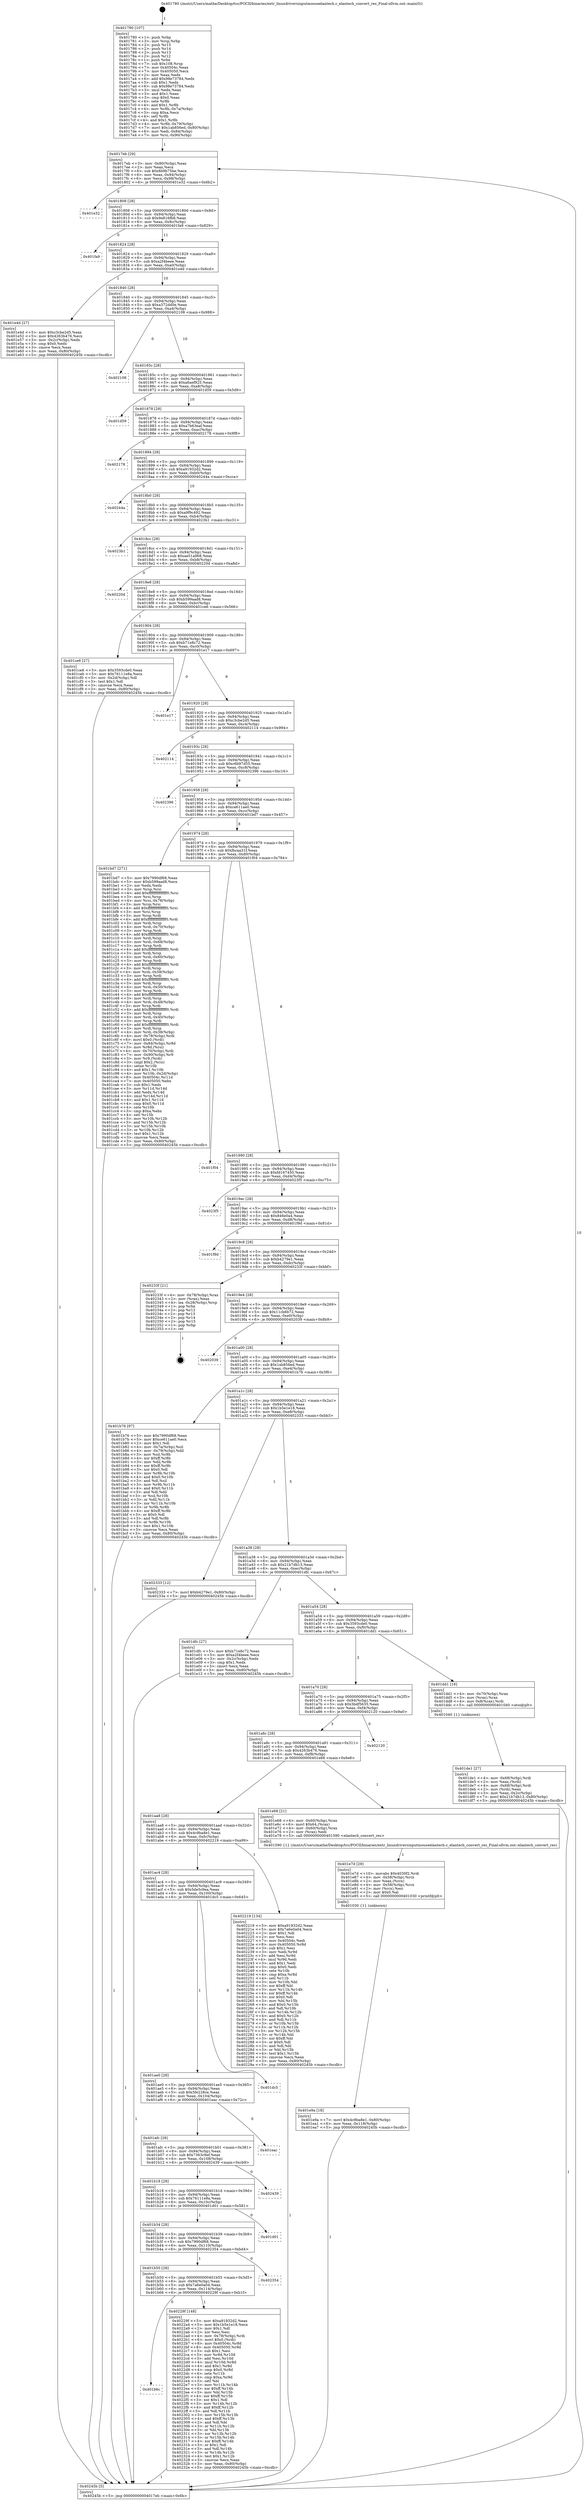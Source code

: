 digraph "0x401780" {
  label = "0x401780 (/mnt/c/Users/mathe/Desktop/tcc/POCII/binaries/extr_linuxdriversinputmouseelantech.c_elantech_convert_res_Final-ollvm.out::main(0))"
  labelloc = "t"
  node[shape=record]

  Entry [label="",width=0.3,height=0.3,shape=circle,fillcolor=black,style=filled]
  "0x4017eb" [label="{
     0x4017eb [29]\l
     | [instrs]\l
     &nbsp;&nbsp;0x4017eb \<+3\>: mov -0x80(%rbp),%eax\l
     &nbsp;&nbsp;0x4017ee \<+2\>: mov %eax,%ecx\l
     &nbsp;&nbsp;0x4017f0 \<+6\>: sub $0x8b9b75be,%ecx\l
     &nbsp;&nbsp;0x4017f6 \<+6\>: mov %eax,-0x94(%rbp)\l
     &nbsp;&nbsp;0x4017fc \<+6\>: mov %ecx,-0x98(%rbp)\l
     &nbsp;&nbsp;0x401802 \<+6\>: je 0000000000401e32 \<main+0x6b2\>\l
  }"]
  "0x401e32" [label="{
     0x401e32\l
  }", style=dashed]
  "0x401808" [label="{
     0x401808 [28]\l
     | [instrs]\l
     &nbsp;&nbsp;0x401808 \<+5\>: jmp 000000000040180d \<main+0x8d\>\l
     &nbsp;&nbsp;0x40180d \<+6\>: mov -0x94(%rbp),%eax\l
     &nbsp;&nbsp;0x401813 \<+5\>: sub $0x9e816fb8,%eax\l
     &nbsp;&nbsp;0x401818 \<+6\>: mov %eax,-0x9c(%rbp)\l
     &nbsp;&nbsp;0x40181e \<+6\>: je 0000000000401fa9 \<main+0x829\>\l
  }"]
  Exit [label="",width=0.3,height=0.3,shape=circle,fillcolor=black,style=filled,peripheries=2]
  "0x401fa9" [label="{
     0x401fa9\l
  }", style=dashed]
  "0x401824" [label="{
     0x401824 [28]\l
     | [instrs]\l
     &nbsp;&nbsp;0x401824 \<+5\>: jmp 0000000000401829 \<main+0xa9\>\l
     &nbsp;&nbsp;0x401829 \<+6\>: mov -0x94(%rbp),%eax\l
     &nbsp;&nbsp;0x40182f \<+5\>: sub $0xa2f4beee,%eax\l
     &nbsp;&nbsp;0x401834 \<+6\>: mov %eax,-0xa0(%rbp)\l
     &nbsp;&nbsp;0x40183a \<+6\>: je 0000000000401e4d \<main+0x6cd\>\l
  }"]
  "0x401b6c" [label="{
     0x401b6c\l
  }", style=dashed]
  "0x401e4d" [label="{
     0x401e4d [27]\l
     | [instrs]\l
     &nbsp;&nbsp;0x401e4d \<+5\>: mov $0xc3cbe2d5,%eax\l
     &nbsp;&nbsp;0x401e52 \<+5\>: mov $0x4263b476,%ecx\l
     &nbsp;&nbsp;0x401e57 \<+3\>: mov -0x2c(%rbp),%edx\l
     &nbsp;&nbsp;0x401e5a \<+3\>: cmp $0x0,%edx\l
     &nbsp;&nbsp;0x401e5d \<+3\>: cmove %ecx,%eax\l
     &nbsp;&nbsp;0x401e60 \<+3\>: mov %eax,-0x80(%rbp)\l
     &nbsp;&nbsp;0x401e63 \<+5\>: jmp 000000000040245b \<main+0xcdb\>\l
  }"]
  "0x401840" [label="{
     0x401840 [28]\l
     | [instrs]\l
     &nbsp;&nbsp;0x401840 \<+5\>: jmp 0000000000401845 \<main+0xc5\>\l
     &nbsp;&nbsp;0x401845 \<+6\>: mov -0x94(%rbp),%eax\l
     &nbsp;&nbsp;0x40184b \<+5\>: sub $0xa372dd0e,%eax\l
     &nbsp;&nbsp;0x401850 \<+6\>: mov %eax,-0xa4(%rbp)\l
     &nbsp;&nbsp;0x401856 \<+6\>: je 0000000000402108 \<main+0x988\>\l
  }"]
  "0x40229f" [label="{
     0x40229f [148]\l
     | [instrs]\l
     &nbsp;&nbsp;0x40229f \<+5\>: mov $0xa91932d2,%eax\l
     &nbsp;&nbsp;0x4022a4 \<+5\>: mov $0x1b5e1e18,%ecx\l
     &nbsp;&nbsp;0x4022a9 \<+2\>: mov $0x1,%dl\l
     &nbsp;&nbsp;0x4022ab \<+2\>: xor %esi,%esi\l
     &nbsp;&nbsp;0x4022ad \<+4\>: mov -0x78(%rbp),%rdi\l
     &nbsp;&nbsp;0x4022b1 \<+6\>: movl $0x0,(%rdi)\l
     &nbsp;&nbsp;0x4022b7 \<+8\>: mov 0x40504c,%r8d\l
     &nbsp;&nbsp;0x4022bf \<+8\>: mov 0x405050,%r9d\l
     &nbsp;&nbsp;0x4022c7 \<+3\>: sub $0x1,%esi\l
     &nbsp;&nbsp;0x4022ca \<+3\>: mov %r8d,%r10d\l
     &nbsp;&nbsp;0x4022cd \<+3\>: add %esi,%r10d\l
     &nbsp;&nbsp;0x4022d0 \<+4\>: imul %r10d,%r8d\l
     &nbsp;&nbsp;0x4022d4 \<+4\>: and $0x1,%r8d\l
     &nbsp;&nbsp;0x4022d8 \<+4\>: cmp $0x0,%r8d\l
     &nbsp;&nbsp;0x4022dc \<+4\>: sete %r11b\l
     &nbsp;&nbsp;0x4022e0 \<+4\>: cmp $0xa,%r9d\l
     &nbsp;&nbsp;0x4022e4 \<+3\>: setl %bl\l
     &nbsp;&nbsp;0x4022e7 \<+3\>: mov %r11b,%r14b\l
     &nbsp;&nbsp;0x4022ea \<+4\>: xor $0xff,%r14b\l
     &nbsp;&nbsp;0x4022ee \<+3\>: mov %bl,%r15b\l
     &nbsp;&nbsp;0x4022f1 \<+4\>: xor $0xff,%r15b\l
     &nbsp;&nbsp;0x4022f5 \<+3\>: xor $0x1,%dl\l
     &nbsp;&nbsp;0x4022f8 \<+3\>: mov %r14b,%r12b\l
     &nbsp;&nbsp;0x4022fb \<+4\>: and $0xff,%r12b\l
     &nbsp;&nbsp;0x4022ff \<+3\>: and %dl,%r11b\l
     &nbsp;&nbsp;0x402302 \<+3\>: mov %r15b,%r13b\l
     &nbsp;&nbsp;0x402305 \<+4\>: and $0xff,%r13b\l
     &nbsp;&nbsp;0x402309 \<+2\>: and %dl,%bl\l
     &nbsp;&nbsp;0x40230b \<+3\>: or %r11b,%r12b\l
     &nbsp;&nbsp;0x40230e \<+3\>: or %bl,%r13b\l
     &nbsp;&nbsp;0x402311 \<+3\>: xor %r13b,%r12b\l
     &nbsp;&nbsp;0x402314 \<+3\>: or %r15b,%r14b\l
     &nbsp;&nbsp;0x402317 \<+4\>: xor $0xff,%r14b\l
     &nbsp;&nbsp;0x40231b \<+3\>: or $0x1,%dl\l
     &nbsp;&nbsp;0x40231e \<+3\>: and %dl,%r14b\l
     &nbsp;&nbsp;0x402321 \<+3\>: or %r14b,%r12b\l
     &nbsp;&nbsp;0x402324 \<+4\>: test $0x1,%r12b\l
     &nbsp;&nbsp;0x402328 \<+3\>: cmovne %ecx,%eax\l
     &nbsp;&nbsp;0x40232b \<+3\>: mov %eax,-0x80(%rbp)\l
     &nbsp;&nbsp;0x40232e \<+5\>: jmp 000000000040245b \<main+0xcdb\>\l
  }"]
  "0x402108" [label="{
     0x402108\l
  }", style=dashed]
  "0x40185c" [label="{
     0x40185c [28]\l
     | [instrs]\l
     &nbsp;&nbsp;0x40185c \<+5\>: jmp 0000000000401861 \<main+0xe1\>\l
     &nbsp;&nbsp;0x401861 \<+6\>: mov -0x94(%rbp),%eax\l
     &nbsp;&nbsp;0x401867 \<+5\>: sub $0xa6aef925,%eax\l
     &nbsp;&nbsp;0x40186c \<+6\>: mov %eax,-0xa8(%rbp)\l
     &nbsp;&nbsp;0x401872 \<+6\>: je 0000000000401d59 \<main+0x5d9\>\l
  }"]
  "0x401b50" [label="{
     0x401b50 [28]\l
     | [instrs]\l
     &nbsp;&nbsp;0x401b50 \<+5\>: jmp 0000000000401b55 \<main+0x3d5\>\l
     &nbsp;&nbsp;0x401b55 \<+6\>: mov -0x94(%rbp),%eax\l
     &nbsp;&nbsp;0x401b5b \<+5\>: sub $0x7a6e0a04,%eax\l
     &nbsp;&nbsp;0x401b60 \<+6\>: mov %eax,-0x114(%rbp)\l
     &nbsp;&nbsp;0x401b66 \<+6\>: je 000000000040229f \<main+0xb1f\>\l
  }"]
  "0x401d59" [label="{
     0x401d59\l
  }", style=dashed]
  "0x401878" [label="{
     0x401878 [28]\l
     | [instrs]\l
     &nbsp;&nbsp;0x401878 \<+5\>: jmp 000000000040187d \<main+0xfd\>\l
     &nbsp;&nbsp;0x40187d \<+6\>: mov -0x94(%rbp),%eax\l
     &nbsp;&nbsp;0x401883 \<+5\>: sub $0xa7b63eaf,%eax\l
     &nbsp;&nbsp;0x401888 \<+6\>: mov %eax,-0xac(%rbp)\l
     &nbsp;&nbsp;0x40188e \<+6\>: je 0000000000402178 \<main+0x9f8\>\l
  }"]
  "0x402354" [label="{
     0x402354\l
  }", style=dashed]
  "0x402178" [label="{
     0x402178\l
  }", style=dashed]
  "0x401894" [label="{
     0x401894 [28]\l
     | [instrs]\l
     &nbsp;&nbsp;0x401894 \<+5\>: jmp 0000000000401899 \<main+0x119\>\l
     &nbsp;&nbsp;0x401899 \<+6\>: mov -0x94(%rbp),%eax\l
     &nbsp;&nbsp;0x40189f \<+5\>: sub $0xa91932d2,%eax\l
     &nbsp;&nbsp;0x4018a4 \<+6\>: mov %eax,-0xb0(%rbp)\l
     &nbsp;&nbsp;0x4018aa \<+6\>: je 000000000040244a \<main+0xcca\>\l
  }"]
  "0x401b34" [label="{
     0x401b34 [28]\l
     | [instrs]\l
     &nbsp;&nbsp;0x401b34 \<+5\>: jmp 0000000000401b39 \<main+0x3b9\>\l
     &nbsp;&nbsp;0x401b39 \<+6\>: mov -0x94(%rbp),%eax\l
     &nbsp;&nbsp;0x401b3f \<+5\>: sub $0x7990df68,%eax\l
     &nbsp;&nbsp;0x401b44 \<+6\>: mov %eax,-0x110(%rbp)\l
     &nbsp;&nbsp;0x401b4a \<+6\>: je 0000000000402354 \<main+0xbd4\>\l
  }"]
  "0x40244a" [label="{
     0x40244a\l
  }", style=dashed]
  "0x4018b0" [label="{
     0x4018b0 [28]\l
     | [instrs]\l
     &nbsp;&nbsp;0x4018b0 \<+5\>: jmp 00000000004018b5 \<main+0x135\>\l
     &nbsp;&nbsp;0x4018b5 \<+6\>: mov -0x94(%rbp),%eax\l
     &nbsp;&nbsp;0x4018bb \<+5\>: sub $0xa9f9c492,%eax\l
     &nbsp;&nbsp;0x4018c0 \<+6\>: mov %eax,-0xb4(%rbp)\l
     &nbsp;&nbsp;0x4018c6 \<+6\>: je 00000000004023b1 \<main+0xc31\>\l
  }"]
  "0x401d01" [label="{
     0x401d01\l
  }", style=dashed]
  "0x4023b1" [label="{
     0x4023b1\l
  }", style=dashed]
  "0x4018cc" [label="{
     0x4018cc [28]\l
     | [instrs]\l
     &nbsp;&nbsp;0x4018cc \<+5\>: jmp 00000000004018d1 \<main+0x151\>\l
     &nbsp;&nbsp;0x4018d1 \<+6\>: mov -0x94(%rbp),%eax\l
     &nbsp;&nbsp;0x4018d7 \<+5\>: sub $0xae51a968,%eax\l
     &nbsp;&nbsp;0x4018dc \<+6\>: mov %eax,-0xb8(%rbp)\l
     &nbsp;&nbsp;0x4018e2 \<+6\>: je 000000000040220d \<main+0xa8d\>\l
  }"]
  "0x401b18" [label="{
     0x401b18 [28]\l
     | [instrs]\l
     &nbsp;&nbsp;0x401b18 \<+5\>: jmp 0000000000401b1d \<main+0x39d\>\l
     &nbsp;&nbsp;0x401b1d \<+6\>: mov -0x94(%rbp),%eax\l
     &nbsp;&nbsp;0x401b23 \<+5\>: sub $0x76111e8a,%eax\l
     &nbsp;&nbsp;0x401b28 \<+6\>: mov %eax,-0x10c(%rbp)\l
     &nbsp;&nbsp;0x401b2e \<+6\>: je 0000000000401d01 \<main+0x581\>\l
  }"]
  "0x40220d" [label="{
     0x40220d\l
  }", style=dashed]
  "0x4018e8" [label="{
     0x4018e8 [28]\l
     | [instrs]\l
     &nbsp;&nbsp;0x4018e8 \<+5\>: jmp 00000000004018ed \<main+0x16d\>\l
     &nbsp;&nbsp;0x4018ed \<+6\>: mov -0x94(%rbp),%eax\l
     &nbsp;&nbsp;0x4018f3 \<+5\>: sub $0xb599aad8,%eax\l
     &nbsp;&nbsp;0x4018f8 \<+6\>: mov %eax,-0xbc(%rbp)\l
     &nbsp;&nbsp;0x4018fe \<+6\>: je 0000000000401ce6 \<main+0x566\>\l
  }"]
  "0x402439" [label="{
     0x402439\l
  }", style=dashed]
  "0x401ce6" [label="{
     0x401ce6 [27]\l
     | [instrs]\l
     &nbsp;&nbsp;0x401ce6 \<+5\>: mov $0x3593cde0,%eax\l
     &nbsp;&nbsp;0x401ceb \<+5\>: mov $0x76111e8a,%ecx\l
     &nbsp;&nbsp;0x401cf0 \<+3\>: mov -0x2d(%rbp),%dl\l
     &nbsp;&nbsp;0x401cf3 \<+3\>: test $0x1,%dl\l
     &nbsp;&nbsp;0x401cf6 \<+3\>: cmovne %ecx,%eax\l
     &nbsp;&nbsp;0x401cf9 \<+3\>: mov %eax,-0x80(%rbp)\l
     &nbsp;&nbsp;0x401cfc \<+5\>: jmp 000000000040245b \<main+0xcdb\>\l
  }"]
  "0x401904" [label="{
     0x401904 [28]\l
     | [instrs]\l
     &nbsp;&nbsp;0x401904 \<+5\>: jmp 0000000000401909 \<main+0x189\>\l
     &nbsp;&nbsp;0x401909 \<+6\>: mov -0x94(%rbp),%eax\l
     &nbsp;&nbsp;0x40190f \<+5\>: sub $0xb71e8c72,%eax\l
     &nbsp;&nbsp;0x401914 \<+6\>: mov %eax,-0xc0(%rbp)\l
     &nbsp;&nbsp;0x40191a \<+6\>: je 0000000000401e17 \<main+0x697\>\l
  }"]
  "0x401afc" [label="{
     0x401afc [28]\l
     | [instrs]\l
     &nbsp;&nbsp;0x401afc \<+5\>: jmp 0000000000401b01 \<main+0x381\>\l
     &nbsp;&nbsp;0x401b01 \<+6\>: mov -0x94(%rbp),%eax\l
     &nbsp;&nbsp;0x401b07 \<+5\>: sub $0x7363c9ef,%eax\l
     &nbsp;&nbsp;0x401b0c \<+6\>: mov %eax,-0x108(%rbp)\l
     &nbsp;&nbsp;0x401b12 \<+6\>: je 0000000000402439 \<main+0xcb9\>\l
  }"]
  "0x401e17" [label="{
     0x401e17\l
  }", style=dashed]
  "0x401920" [label="{
     0x401920 [28]\l
     | [instrs]\l
     &nbsp;&nbsp;0x401920 \<+5\>: jmp 0000000000401925 \<main+0x1a5\>\l
     &nbsp;&nbsp;0x401925 \<+6\>: mov -0x94(%rbp),%eax\l
     &nbsp;&nbsp;0x40192b \<+5\>: sub $0xc3cbe2d5,%eax\l
     &nbsp;&nbsp;0x401930 \<+6\>: mov %eax,-0xc4(%rbp)\l
     &nbsp;&nbsp;0x401936 \<+6\>: je 0000000000402114 \<main+0x994\>\l
  }"]
  "0x401eac" [label="{
     0x401eac\l
  }", style=dashed]
  "0x402114" [label="{
     0x402114\l
  }", style=dashed]
  "0x40193c" [label="{
     0x40193c [28]\l
     | [instrs]\l
     &nbsp;&nbsp;0x40193c \<+5\>: jmp 0000000000401941 \<main+0x1c1\>\l
     &nbsp;&nbsp;0x401941 \<+6\>: mov -0x94(%rbp),%eax\l
     &nbsp;&nbsp;0x401947 \<+5\>: sub $0xc6b97d55,%eax\l
     &nbsp;&nbsp;0x40194c \<+6\>: mov %eax,-0xc8(%rbp)\l
     &nbsp;&nbsp;0x401952 \<+6\>: je 0000000000402396 \<main+0xc16\>\l
  }"]
  "0x401ae0" [label="{
     0x401ae0 [28]\l
     | [instrs]\l
     &nbsp;&nbsp;0x401ae0 \<+5\>: jmp 0000000000401ae5 \<main+0x365\>\l
     &nbsp;&nbsp;0x401ae5 \<+6\>: mov -0x94(%rbp),%eax\l
     &nbsp;&nbsp;0x401aeb \<+5\>: sub $0x5fe228ce,%eax\l
     &nbsp;&nbsp;0x401af0 \<+6\>: mov %eax,-0x104(%rbp)\l
     &nbsp;&nbsp;0x401af6 \<+6\>: je 0000000000401eac \<main+0x72c\>\l
  }"]
  "0x402396" [label="{
     0x402396\l
  }", style=dashed]
  "0x401958" [label="{
     0x401958 [28]\l
     | [instrs]\l
     &nbsp;&nbsp;0x401958 \<+5\>: jmp 000000000040195d \<main+0x1dd\>\l
     &nbsp;&nbsp;0x40195d \<+6\>: mov -0x94(%rbp),%eax\l
     &nbsp;&nbsp;0x401963 \<+5\>: sub $0xce611ae0,%eax\l
     &nbsp;&nbsp;0x401968 \<+6\>: mov %eax,-0xcc(%rbp)\l
     &nbsp;&nbsp;0x40196e \<+6\>: je 0000000000401bd7 \<main+0x457\>\l
  }"]
  "0x401dc5" [label="{
     0x401dc5\l
  }", style=dashed]
  "0x401bd7" [label="{
     0x401bd7 [271]\l
     | [instrs]\l
     &nbsp;&nbsp;0x401bd7 \<+5\>: mov $0x7990df68,%eax\l
     &nbsp;&nbsp;0x401bdc \<+5\>: mov $0xb599aad8,%ecx\l
     &nbsp;&nbsp;0x401be1 \<+2\>: xor %edx,%edx\l
     &nbsp;&nbsp;0x401be3 \<+3\>: mov %rsp,%rsi\l
     &nbsp;&nbsp;0x401be6 \<+4\>: add $0xfffffffffffffff0,%rsi\l
     &nbsp;&nbsp;0x401bea \<+3\>: mov %rsi,%rsp\l
     &nbsp;&nbsp;0x401bed \<+4\>: mov %rsi,-0x78(%rbp)\l
     &nbsp;&nbsp;0x401bf1 \<+3\>: mov %rsp,%rsi\l
     &nbsp;&nbsp;0x401bf4 \<+4\>: add $0xfffffffffffffff0,%rsi\l
     &nbsp;&nbsp;0x401bf8 \<+3\>: mov %rsi,%rsp\l
     &nbsp;&nbsp;0x401bfb \<+3\>: mov %rsp,%rdi\l
     &nbsp;&nbsp;0x401bfe \<+4\>: add $0xfffffffffffffff0,%rdi\l
     &nbsp;&nbsp;0x401c02 \<+3\>: mov %rdi,%rsp\l
     &nbsp;&nbsp;0x401c05 \<+4\>: mov %rdi,-0x70(%rbp)\l
     &nbsp;&nbsp;0x401c09 \<+3\>: mov %rsp,%rdi\l
     &nbsp;&nbsp;0x401c0c \<+4\>: add $0xfffffffffffffff0,%rdi\l
     &nbsp;&nbsp;0x401c10 \<+3\>: mov %rdi,%rsp\l
     &nbsp;&nbsp;0x401c13 \<+4\>: mov %rdi,-0x68(%rbp)\l
     &nbsp;&nbsp;0x401c17 \<+3\>: mov %rsp,%rdi\l
     &nbsp;&nbsp;0x401c1a \<+4\>: add $0xfffffffffffffff0,%rdi\l
     &nbsp;&nbsp;0x401c1e \<+3\>: mov %rdi,%rsp\l
     &nbsp;&nbsp;0x401c21 \<+4\>: mov %rdi,-0x60(%rbp)\l
     &nbsp;&nbsp;0x401c25 \<+3\>: mov %rsp,%rdi\l
     &nbsp;&nbsp;0x401c28 \<+4\>: add $0xfffffffffffffff0,%rdi\l
     &nbsp;&nbsp;0x401c2c \<+3\>: mov %rdi,%rsp\l
     &nbsp;&nbsp;0x401c2f \<+4\>: mov %rdi,-0x58(%rbp)\l
     &nbsp;&nbsp;0x401c33 \<+3\>: mov %rsp,%rdi\l
     &nbsp;&nbsp;0x401c36 \<+4\>: add $0xfffffffffffffff0,%rdi\l
     &nbsp;&nbsp;0x401c3a \<+3\>: mov %rdi,%rsp\l
     &nbsp;&nbsp;0x401c3d \<+4\>: mov %rdi,-0x50(%rbp)\l
     &nbsp;&nbsp;0x401c41 \<+3\>: mov %rsp,%rdi\l
     &nbsp;&nbsp;0x401c44 \<+4\>: add $0xfffffffffffffff0,%rdi\l
     &nbsp;&nbsp;0x401c48 \<+3\>: mov %rdi,%rsp\l
     &nbsp;&nbsp;0x401c4b \<+4\>: mov %rdi,-0x48(%rbp)\l
     &nbsp;&nbsp;0x401c4f \<+3\>: mov %rsp,%rdi\l
     &nbsp;&nbsp;0x401c52 \<+4\>: add $0xfffffffffffffff0,%rdi\l
     &nbsp;&nbsp;0x401c56 \<+3\>: mov %rdi,%rsp\l
     &nbsp;&nbsp;0x401c59 \<+4\>: mov %rdi,-0x40(%rbp)\l
     &nbsp;&nbsp;0x401c5d \<+3\>: mov %rsp,%rdi\l
     &nbsp;&nbsp;0x401c60 \<+4\>: add $0xfffffffffffffff0,%rdi\l
     &nbsp;&nbsp;0x401c64 \<+3\>: mov %rdi,%rsp\l
     &nbsp;&nbsp;0x401c67 \<+4\>: mov %rdi,-0x38(%rbp)\l
     &nbsp;&nbsp;0x401c6b \<+4\>: mov -0x78(%rbp),%rdi\l
     &nbsp;&nbsp;0x401c6f \<+6\>: movl $0x0,(%rdi)\l
     &nbsp;&nbsp;0x401c75 \<+7\>: mov -0x84(%rbp),%r8d\l
     &nbsp;&nbsp;0x401c7c \<+3\>: mov %r8d,(%rsi)\l
     &nbsp;&nbsp;0x401c7f \<+4\>: mov -0x70(%rbp),%rdi\l
     &nbsp;&nbsp;0x401c83 \<+7\>: mov -0x90(%rbp),%r9\l
     &nbsp;&nbsp;0x401c8a \<+3\>: mov %r9,(%rdi)\l
     &nbsp;&nbsp;0x401c8d \<+3\>: cmpl $0x2,(%rsi)\l
     &nbsp;&nbsp;0x401c90 \<+4\>: setne %r10b\l
     &nbsp;&nbsp;0x401c94 \<+4\>: and $0x1,%r10b\l
     &nbsp;&nbsp;0x401c98 \<+4\>: mov %r10b,-0x2d(%rbp)\l
     &nbsp;&nbsp;0x401c9c \<+8\>: mov 0x40504c,%r11d\l
     &nbsp;&nbsp;0x401ca4 \<+7\>: mov 0x405050,%ebx\l
     &nbsp;&nbsp;0x401cab \<+3\>: sub $0x1,%edx\l
     &nbsp;&nbsp;0x401cae \<+3\>: mov %r11d,%r14d\l
     &nbsp;&nbsp;0x401cb1 \<+3\>: add %edx,%r14d\l
     &nbsp;&nbsp;0x401cb4 \<+4\>: imul %r14d,%r11d\l
     &nbsp;&nbsp;0x401cb8 \<+4\>: and $0x1,%r11d\l
     &nbsp;&nbsp;0x401cbc \<+4\>: cmp $0x0,%r11d\l
     &nbsp;&nbsp;0x401cc0 \<+4\>: sete %r10b\l
     &nbsp;&nbsp;0x401cc4 \<+3\>: cmp $0xa,%ebx\l
     &nbsp;&nbsp;0x401cc7 \<+4\>: setl %r15b\l
     &nbsp;&nbsp;0x401ccb \<+3\>: mov %r10b,%r12b\l
     &nbsp;&nbsp;0x401cce \<+3\>: and %r15b,%r12b\l
     &nbsp;&nbsp;0x401cd1 \<+3\>: xor %r15b,%r10b\l
     &nbsp;&nbsp;0x401cd4 \<+3\>: or %r10b,%r12b\l
     &nbsp;&nbsp;0x401cd7 \<+4\>: test $0x1,%r12b\l
     &nbsp;&nbsp;0x401cdb \<+3\>: cmovne %ecx,%eax\l
     &nbsp;&nbsp;0x401cde \<+3\>: mov %eax,-0x80(%rbp)\l
     &nbsp;&nbsp;0x401ce1 \<+5\>: jmp 000000000040245b \<main+0xcdb\>\l
  }"]
  "0x401974" [label="{
     0x401974 [28]\l
     | [instrs]\l
     &nbsp;&nbsp;0x401974 \<+5\>: jmp 0000000000401979 \<main+0x1f9\>\l
     &nbsp;&nbsp;0x401979 \<+6\>: mov -0x94(%rbp),%eax\l
     &nbsp;&nbsp;0x40197f \<+5\>: sub $0xfbcaa31f,%eax\l
     &nbsp;&nbsp;0x401984 \<+6\>: mov %eax,-0xd0(%rbp)\l
     &nbsp;&nbsp;0x40198a \<+6\>: je 0000000000401f04 \<main+0x784\>\l
  }"]
  "0x401ac4" [label="{
     0x401ac4 [28]\l
     | [instrs]\l
     &nbsp;&nbsp;0x401ac4 \<+5\>: jmp 0000000000401ac9 \<main+0x349\>\l
     &nbsp;&nbsp;0x401ac9 \<+6\>: mov -0x94(%rbp),%eax\l
     &nbsp;&nbsp;0x401acf \<+5\>: sub $0x5de5c9ea,%eax\l
     &nbsp;&nbsp;0x401ad4 \<+6\>: mov %eax,-0x100(%rbp)\l
     &nbsp;&nbsp;0x401ada \<+6\>: je 0000000000401dc5 \<main+0x645\>\l
  }"]
  "0x401f04" [label="{
     0x401f04\l
  }", style=dashed]
  "0x401990" [label="{
     0x401990 [28]\l
     | [instrs]\l
     &nbsp;&nbsp;0x401990 \<+5\>: jmp 0000000000401995 \<main+0x215\>\l
     &nbsp;&nbsp;0x401995 \<+6\>: mov -0x94(%rbp),%eax\l
     &nbsp;&nbsp;0x40199b \<+5\>: sub $0xfd167450,%eax\l
     &nbsp;&nbsp;0x4019a0 \<+6\>: mov %eax,-0xd4(%rbp)\l
     &nbsp;&nbsp;0x4019a6 \<+6\>: je 00000000004023f5 \<main+0xc75\>\l
  }"]
  "0x402219" [label="{
     0x402219 [134]\l
     | [instrs]\l
     &nbsp;&nbsp;0x402219 \<+5\>: mov $0xa91932d2,%eax\l
     &nbsp;&nbsp;0x40221e \<+5\>: mov $0x7a6e0a04,%ecx\l
     &nbsp;&nbsp;0x402223 \<+2\>: mov $0x1,%dl\l
     &nbsp;&nbsp;0x402225 \<+2\>: xor %esi,%esi\l
     &nbsp;&nbsp;0x402227 \<+7\>: mov 0x40504c,%edi\l
     &nbsp;&nbsp;0x40222e \<+8\>: mov 0x405050,%r8d\l
     &nbsp;&nbsp;0x402236 \<+3\>: sub $0x1,%esi\l
     &nbsp;&nbsp;0x402239 \<+3\>: mov %edi,%r9d\l
     &nbsp;&nbsp;0x40223c \<+3\>: add %esi,%r9d\l
     &nbsp;&nbsp;0x40223f \<+4\>: imul %r9d,%edi\l
     &nbsp;&nbsp;0x402243 \<+3\>: and $0x1,%edi\l
     &nbsp;&nbsp;0x402246 \<+3\>: cmp $0x0,%edi\l
     &nbsp;&nbsp;0x402249 \<+4\>: sete %r10b\l
     &nbsp;&nbsp;0x40224d \<+4\>: cmp $0xa,%r8d\l
     &nbsp;&nbsp;0x402251 \<+4\>: setl %r11b\l
     &nbsp;&nbsp;0x402255 \<+3\>: mov %r10b,%bl\l
     &nbsp;&nbsp;0x402258 \<+3\>: xor $0xff,%bl\l
     &nbsp;&nbsp;0x40225b \<+3\>: mov %r11b,%r14b\l
     &nbsp;&nbsp;0x40225e \<+4\>: xor $0xff,%r14b\l
     &nbsp;&nbsp;0x402262 \<+3\>: xor $0x0,%dl\l
     &nbsp;&nbsp;0x402265 \<+3\>: mov %bl,%r15b\l
     &nbsp;&nbsp;0x402268 \<+4\>: and $0x0,%r15b\l
     &nbsp;&nbsp;0x40226c \<+3\>: and %dl,%r10b\l
     &nbsp;&nbsp;0x40226f \<+3\>: mov %r14b,%r12b\l
     &nbsp;&nbsp;0x402272 \<+4\>: and $0x0,%r12b\l
     &nbsp;&nbsp;0x402276 \<+3\>: and %dl,%r11b\l
     &nbsp;&nbsp;0x402279 \<+3\>: or %r10b,%r15b\l
     &nbsp;&nbsp;0x40227c \<+3\>: or %r11b,%r12b\l
     &nbsp;&nbsp;0x40227f \<+3\>: xor %r12b,%r15b\l
     &nbsp;&nbsp;0x402282 \<+3\>: or %r14b,%bl\l
     &nbsp;&nbsp;0x402285 \<+3\>: xor $0xff,%bl\l
     &nbsp;&nbsp;0x402288 \<+3\>: or $0x0,%dl\l
     &nbsp;&nbsp;0x40228b \<+2\>: and %dl,%bl\l
     &nbsp;&nbsp;0x40228d \<+3\>: or %bl,%r15b\l
     &nbsp;&nbsp;0x402290 \<+4\>: test $0x1,%r15b\l
     &nbsp;&nbsp;0x402294 \<+3\>: cmovne %ecx,%eax\l
     &nbsp;&nbsp;0x402297 \<+3\>: mov %eax,-0x80(%rbp)\l
     &nbsp;&nbsp;0x40229a \<+5\>: jmp 000000000040245b \<main+0xcdb\>\l
  }"]
  "0x4023f5" [label="{
     0x4023f5\l
  }", style=dashed]
  "0x4019ac" [label="{
     0x4019ac [28]\l
     | [instrs]\l
     &nbsp;&nbsp;0x4019ac \<+5\>: jmp 00000000004019b1 \<main+0x231\>\l
     &nbsp;&nbsp;0x4019b1 \<+6\>: mov -0x94(%rbp),%eax\l
     &nbsp;&nbsp;0x4019b7 \<+5\>: sub $0x846e0a4,%eax\l
     &nbsp;&nbsp;0x4019bc \<+6\>: mov %eax,-0xd8(%rbp)\l
     &nbsp;&nbsp;0x4019c2 \<+6\>: je 0000000000401f9d \<main+0x81d\>\l
  }"]
  "0x401e9a" [label="{
     0x401e9a [18]\l
     | [instrs]\l
     &nbsp;&nbsp;0x401e9a \<+7\>: movl $0x4c9ba8e1,-0x80(%rbp)\l
     &nbsp;&nbsp;0x401ea1 \<+6\>: mov %eax,-0x118(%rbp)\l
     &nbsp;&nbsp;0x401ea7 \<+5\>: jmp 000000000040245b \<main+0xcdb\>\l
  }"]
  "0x401f9d" [label="{
     0x401f9d\l
  }", style=dashed]
  "0x4019c8" [label="{
     0x4019c8 [28]\l
     | [instrs]\l
     &nbsp;&nbsp;0x4019c8 \<+5\>: jmp 00000000004019cd \<main+0x24d\>\l
     &nbsp;&nbsp;0x4019cd \<+6\>: mov -0x94(%rbp),%eax\l
     &nbsp;&nbsp;0x4019d3 \<+5\>: sub $0xb4279e1,%eax\l
     &nbsp;&nbsp;0x4019d8 \<+6\>: mov %eax,-0xdc(%rbp)\l
     &nbsp;&nbsp;0x4019de \<+6\>: je 000000000040233f \<main+0xbbf\>\l
  }"]
  "0x401e7d" [label="{
     0x401e7d [29]\l
     | [instrs]\l
     &nbsp;&nbsp;0x401e7d \<+10\>: movabs $0x4030f2,%rdi\l
     &nbsp;&nbsp;0x401e87 \<+4\>: mov -0x58(%rbp),%rcx\l
     &nbsp;&nbsp;0x401e8b \<+2\>: mov %eax,(%rcx)\l
     &nbsp;&nbsp;0x401e8d \<+4\>: mov -0x58(%rbp),%rcx\l
     &nbsp;&nbsp;0x401e91 \<+2\>: mov (%rcx),%esi\l
     &nbsp;&nbsp;0x401e93 \<+2\>: mov $0x0,%al\l
     &nbsp;&nbsp;0x401e95 \<+5\>: call 0000000000401030 \<printf@plt\>\l
     | [calls]\l
     &nbsp;&nbsp;0x401030 \{1\} (unknown)\l
  }"]
  "0x40233f" [label="{
     0x40233f [21]\l
     | [instrs]\l
     &nbsp;&nbsp;0x40233f \<+4\>: mov -0x78(%rbp),%rax\l
     &nbsp;&nbsp;0x402343 \<+2\>: mov (%rax),%eax\l
     &nbsp;&nbsp;0x402345 \<+4\>: lea -0x28(%rbp),%rsp\l
     &nbsp;&nbsp;0x402349 \<+1\>: pop %rbx\l
     &nbsp;&nbsp;0x40234a \<+2\>: pop %r12\l
     &nbsp;&nbsp;0x40234c \<+2\>: pop %r13\l
     &nbsp;&nbsp;0x40234e \<+2\>: pop %r14\l
     &nbsp;&nbsp;0x402350 \<+2\>: pop %r15\l
     &nbsp;&nbsp;0x402352 \<+1\>: pop %rbp\l
     &nbsp;&nbsp;0x402353 \<+1\>: ret\l
  }"]
  "0x4019e4" [label="{
     0x4019e4 [28]\l
     | [instrs]\l
     &nbsp;&nbsp;0x4019e4 \<+5\>: jmp 00000000004019e9 \<main+0x269\>\l
     &nbsp;&nbsp;0x4019e9 \<+6\>: mov -0x94(%rbp),%eax\l
     &nbsp;&nbsp;0x4019ef \<+5\>: sub $0x11cb6b72,%eax\l
     &nbsp;&nbsp;0x4019f4 \<+6\>: mov %eax,-0xe0(%rbp)\l
     &nbsp;&nbsp;0x4019fa \<+6\>: je 0000000000402039 \<main+0x8b9\>\l
  }"]
  "0x401aa8" [label="{
     0x401aa8 [28]\l
     | [instrs]\l
     &nbsp;&nbsp;0x401aa8 \<+5\>: jmp 0000000000401aad \<main+0x32d\>\l
     &nbsp;&nbsp;0x401aad \<+6\>: mov -0x94(%rbp),%eax\l
     &nbsp;&nbsp;0x401ab3 \<+5\>: sub $0x4c9ba8e1,%eax\l
     &nbsp;&nbsp;0x401ab8 \<+6\>: mov %eax,-0xfc(%rbp)\l
     &nbsp;&nbsp;0x401abe \<+6\>: je 0000000000402219 \<main+0xa99\>\l
  }"]
  "0x402039" [label="{
     0x402039\l
  }", style=dashed]
  "0x401a00" [label="{
     0x401a00 [28]\l
     | [instrs]\l
     &nbsp;&nbsp;0x401a00 \<+5\>: jmp 0000000000401a05 \<main+0x285\>\l
     &nbsp;&nbsp;0x401a05 \<+6\>: mov -0x94(%rbp),%eax\l
     &nbsp;&nbsp;0x401a0b \<+5\>: sub $0x1ab856ed,%eax\l
     &nbsp;&nbsp;0x401a10 \<+6\>: mov %eax,-0xe4(%rbp)\l
     &nbsp;&nbsp;0x401a16 \<+6\>: je 0000000000401b76 \<main+0x3f6\>\l
  }"]
  "0x401e68" [label="{
     0x401e68 [21]\l
     | [instrs]\l
     &nbsp;&nbsp;0x401e68 \<+4\>: mov -0x60(%rbp),%rax\l
     &nbsp;&nbsp;0x401e6c \<+6\>: movl $0x64,(%rax)\l
     &nbsp;&nbsp;0x401e72 \<+4\>: mov -0x60(%rbp),%rax\l
     &nbsp;&nbsp;0x401e76 \<+2\>: mov (%rax),%edi\l
     &nbsp;&nbsp;0x401e78 \<+5\>: call 0000000000401590 \<elantech_convert_res\>\l
     | [calls]\l
     &nbsp;&nbsp;0x401590 \{1\} (/mnt/c/Users/mathe/Desktop/tcc/POCII/binaries/extr_linuxdriversinputmouseelantech.c_elantech_convert_res_Final-ollvm.out::elantech_convert_res)\l
  }"]
  "0x401b76" [label="{
     0x401b76 [97]\l
     | [instrs]\l
     &nbsp;&nbsp;0x401b76 \<+5\>: mov $0x7990df68,%eax\l
     &nbsp;&nbsp;0x401b7b \<+5\>: mov $0xce611ae0,%ecx\l
     &nbsp;&nbsp;0x401b80 \<+2\>: mov $0x1,%dl\l
     &nbsp;&nbsp;0x401b82 \<+4\>: mov -0x7a(%rbp),%sil\l
     &nbsp;&nbsp;0x401b86 \<+4\>: mov -0x79(%rbp),%dil\l
     &nbsp;&nbsp;0x401b8a \<+3\>: mov %sil,%r8b\l
     &nbsp;&nbsp;0x401b8d \<+4\>: xor $0xff,%r8b\l
     &nbsp;&nbsp;0x401b91 \<+3\>: mov %dil,%r9b\l
     &nbsp;&nbsp;0x401b94 \<+4\>: xor $0xff,%r9b\l
     &nbsp;&nbsp;0x401b98 \<+3\>: xor $0x0,%dl\l
     &nbsp;&nbsp;0x401b9b \<+3\>: mov %r8b,%r10b\l
     &nbsp;&nbsp;0x401b9e \<+4\>: and $0x0,%r10b\l
     &nbsp;&nbsp;0x401ba2 \<+3\>: and %dl,%sil\l
     &nbsp;&nbsp;0x401ba5 \<+3\>: mov %r9b,%r11b\l
     &nbsp;&nbsp;0x401ba8 \<+4\>: and $0x0,%r11b\l
     &nbsp;&nbsp;0x401bac \<+3\>: and %dl,%dil\l
     &nbsp;&nbsp;0x401baf \<+3\>: or %sil,%r10b\l
     &nbsp;&nbsp;0x401bb2 \<+3\>: or %dil,%r11b\l
     &nbsp;&nbsp;0x401bb5 \<+3\>: xor %r11b,%r10b\l
     &nbsp;&nbsp;0x401bb8 \<+3\>: or %r9b,%r8b\l
     &nbsp;&nbsp;0x401bbb \<+4\>: xor $0xff,%r8b\l
     &nbsp;&nbsp;0x401bbf \<+3\>: or $0x0,%dl\l
     &nbsp;&nbsp;0x401bc2 \<+3\>: and %dl,%r8b\l
     &nbsp;&nbsp;0x401bc5 \<+3\>: or %r8b,%r10b\l
     &nbsp;&nbsp;0x401bc8 \<+4\>: test $0x1,%r10b\l
     &nbsp;&nbsp;0x401bcc \<+3\>: cmovne %ecx,%eax\l
     &nbsp;&nbsp;0x401bcf \<+3\>: mov %eax,-0x80(%rbp)\l
     &nbsp;&nbsp;0x401bd2 \<+5\>: jmp 000000000040245b \<main+0xcdb\>\l
  }"]
  "0x401a1c" [label="{
     0x401a1c [28]\l
     | [instrs]\l
     &nbsp;&nbsp;0x401a1c \<+5\>: jmp 0000000000401a21 \<main+0x2a1\>\l
     &nbsp;&nbsp;0x401a21 \<+6\>: mov -0x94(%rbp),%eax\l
     &nbsp;&nbsp;0x401a27 \<+5\>: sub $0x1b5e1e18,%eax\l
     &nbsp;&nbsp;0x401a2c \<+6\>: mov %eax,-0xe8(%rbp)\l
     &nbsp;&nbsp;0x401a32 \<+6\>: je 0000000000402333 \<main+0xbb3\>\l
  }"]
  "0x40245b" [label="{
     0x40245b [5]\l
     | [instrs]\l
     &nbsp;&nbsp;0x40245b \<+5\>: jmp 00000000004017eb \<main+0x6b\>\l
  }"]
  "0x401780" [label="{
     0x401780 [107]\l
     | [instrs]\l
     &nbsp;&nbsp;0x401780 \<+1\>: push %rbp\l
     &nbsp;&nbsp;0x401781 \<+3\>: mov %rsp,%rbp\l
     &nbsp;&nbsp;0x401784 \<+2\>: push %r15\l
     &nbsp;&nbsp;0x401786 \<+2\>: push %r14\l
     &nbsp;&nbsp;0x401788 \<+2\>: push %r13\l
     &nbsp;&nbsp;0x40178a \<+2\>: push %r12\l
     &nbsp;&nbsp;0x40178c \<+1\>: push %rbx\l
     &nbsp;&nbsp;0x40178d \<+7\>: sub $0x108,%rsp\l
     &nbsp;&nbsp;0x401794 \<+7\>: mov 0x40504c,%eax\l
     &nbsp;&nbsp;0x40179b \<+7\>: mov 0x405050,%ecx\l
     &nbsp;&nbsp;0x4017a2 \<+2\>: mov %eax,%edx\l
     &nbsp;&nbsp;0x4017a4 \<+6\>: add $0x98e73784,%edx\l
     &nbsp;&nbsp;0x4017aa \<+3\>: sub $0x1,%edx\l
     &nbsp;&nbsp;0x4017ad \<+6\>: sub $0x98e73784,%edx\l
     &nbsp;&nbsp;0x4017b3 \<+3\>: imul %edx,%eax\l
     &nbsp;&nbsp;0x4017b6 \<+3\>: and $0x1,%eax\l
     &nbsp;&nbsp;0x4017b9 \<+3\>: cmp $0x0,%eax\l
     &nbsp;&nbsp;0x4017bc \<+4\>: sete %r8b\l
     &nbsp;&nbsp;0x4017c0 \<+4\>: and $0x1,%r8b\l
     &nbsp;&nbsp;0x4017c4 \<+4\>: mov %r8b,-0x7a(%rbp)\l
     &nbsp;&nbsp;0x4017c8 \<+3\>: cmp $0xa,%ecx\l
     &nbsp;&nbsp;0x4017cb \<+4\>: setl %r8b\l
     &nbsp;&nbsp;0x4017cf \<+4\>: and $0x1,%r8b\l
     &nbsp;&nbsp;0x4017d3 \<+4\>: mov %r8b,-0x79(%rbp)\l
     &nbsp;&nbsp;0x4017d7 \<+7\>: movl $0x1ab856ed,-0x80(%rbp)\l
     &nbsp;&nbsp;0x4017de \<+6\>: mov %edi,-0x84(%rbp)\l
     &nbsp;&nbsp;0x4017e4 \<+7\>: mov %rsi,-0x90(%rbp)\l
  }"]
  "0x401a8c" [label="{
     0x401a8c [28]\l
     | [instrs]\l
     &nbsp;&nbsp;0x401a8c \<+5\>: jmp 0000000000401a91 \<main+0x311\>\l
     &nbsp;&nbsp;0x401a91 \<+6\>: mov -0x94(%rbp),%eax\l
     &nbsp;&nbsp;0x401a97 \<+5\>: sub $0x4263b476,%eax\l
     &nbsp;&nbsp;0x401a9c \<+6\>: mov %eax,-0xf8(%rbp)\l
     &nbsp;&nbsp;0x401aa2 \<+6\>: je 0000000000401e68 \<main+0x6e8\>\l
  }"]
  "0x402120" [label="{
     0x402120\l
  }", style=dashed]
  "0x402333" [label="{
     0x402333 [12]\l
     | [instrs]\l
     &nbsp;&nbsp;0x402333 \<+7\>: movl $0xb4279e1,-0x80(%rbp)\l
     &nbsp;&nbsp;0x40233a \<+5\>: jmp 000000000040245b \<main+0xcdb\>\l
  }"]
  "0x401a38" [label="{
     0x401a38 [28]\l
     | [instrs]\l
     &nbsp;&nbsp;0x401a38 \<+5\>: jmp 0000000000401a3d \<main+0x2bd\>\l
     &nbsp;&nbsp;0x401a3d \<+6\>: mov -0x94(%rbp),%eax\l
     &nbsp;&nbsp;0x401a43 \<+5\>: sub $0x21b7db13,%eax\l
     &nbsp;&nbsp;0x401a48 \<+6\>: mov %eax,-0xec(%rbp)\l
     &nbsp;&nbsp;0x401a4e \<+6\>: je 0000000000401dfc \<main+0x67c\>\l
  }"]
  "0x401de1" [label="{
     0x401de1 [27]\l
     | [instrs]\l
     &nbsp;&nbsp;0x401de1 \<+4\>: mov -0x68(%rbp),%rdi\l
     &nbsp;&nbsp;0x401de5 \<+2\>: mov %eax,(%rdi)\l
     &nbsp;&nbsp;0x401de7 \<+4\>: mov -0x68(%rbp),%rdi\l
     &nbsp;&nbsp;0x401deb \<+2\>: mov (%rdi),%eax\l
     &nbsp;&nbsp;0x401ded \<+3\>: mov %eax,-0x2c(%rbp)\l
     &nbsp;&nbsp;0x401df0 \<+7\>: movl $0x21b7db13,-0x80(%rbp)\l
     &nbsp;&nbsp;0x401df7 \<+5\>: jmp 000000000040245b \<main+0xcdb\>\l
  }"]
  "0x401dfc" [label="{
     0x401dfc [27]\l
     | [instrs]\l
     &nbsp;&nbsp;0x401dfc \<+5\>: mov $0xb71e8c72,%eax\l
     &nbsp;&nbsp;0x401e01 \<+5\>: mov $0xa2f4beee,%ecx\l
     &nbsp;&nbsp;0x401e06 \<+3\>: mov -0x2c(%rbp),%edx\l
     &nbsp;&nbsp;0x401e09 \<+3\>: cmp $0x1,%edx\l
     &nbsp;&nbsp;0x401e0c \<+3\>: cmovl %ecx,%eax\l
     &nbsp;&nbsp;0x401e0f \<+3\>: mov %eax,-0x80(%rbp)\l
     &nbsp;&nbsp;0x401e12 \<+5\>: jmp 000000000040245b \<main+0xcdb\>\l
  }"]
  "0x401a54" [label="{
     0x401a54 [28]\l
     | [instrs]\l
     &nbsp;&nbsp;0x401a54 \<+5\>: jmp 0000000000401a59 \<main+0x2d9\>\l
     &nbsp;&nbsp;0x401a59 \<+6\>: mov -0x94(%rbp),%eax\l
     &nbsp;&nbsp;0x401a5f \<+5\>: sub $0x3593cde0,%eax\l
     &nbsp;&nbsp;0x401a64 \<+6\>: mov %eax,-0xf0(%rbp)\l
     &nbsp;&nbsp;0x401a6a \<+6\>: je 0000000000401dd1 \<main+0x651\>\l
  }"]
  "0x401a70" [label="{
     0x401a70 [28]\l
     | [instrs]\l
     &nbsp;&nbsp;0x401a70 \<+5\>: jmp 0000000000401a75 \<main+0x2f5\>\l
     &nbsp;&nbsp;0x401a75 \<+6\>: mov -0x94(%rbp),%eax\l
     &nbsp;&nbsp;0x401a7b \<+5\>: sub $0x3bdf5635,%eax\l
     &nbsp;&nbsp;0x401a80 \<+6\>: mov %eax,-0xf4(%rbp)\l
     &nbsp;&nbsp;0x401a86 \<+6\>: je 0000000000402120 \<main+0x9a0\>\l
  }"]
  "0x401dd1" [label="{
     0x401dd1 [16]\l
     | [instrs]\l
     &nbsp;&nbsp;0x401dd1 \<+4\>: mov -0x70(%rbp),%rax\l
     &nbsp;&nbsp;0x401dd5 \<+3\>: mov (%rax),%rax\l
     &nbsp;&nbsp;0x401dd8 \<+4\>: mov 0x8(%rax),%rdi\l
     &nbsp;&nbsp;0x401ddc \<+5\>: call 0000000000401040 \<atoi@plt\>\l
     | [calls]\l
     &nbsp;&nbsp;0x401040 \{1\} (unknown)\l
  }"]
  Entry -> "0x401780" [label=" 1"]
  "0x4017eb" -> "0x401e32" [label=" 0"]
  "0x4017eb" -> "0x401808" [label=" 11"]
  "0x40233f" -> Exit [label=" 1"]
  "0x401808" -> "0x401fa9" [label=" 0"]
  "0x401808" -> "0x401824" [label=" 11"]
  "0x402333" -> "0x40245b" [label=" 1"]
  "0x401824" -> "0x401e4d" [label=" 1"]
  "0x401824" -> "0x401840" [label=" 10"]
  "0x40229f" -> "0x40245b" [label=" 1"]
  "0x401840" -> "0x402108" [label=" 0"]
  "0x401840" -> "0x40185c" [label=" 10"]
  "0x401b50" -> "0x401b6c" [label=" 0"]
  "0x40185c" -> "0x401d59" [label=" 0"]
  "0x40185c" -> "0x401878" [label=" 10"]
  "0x401b50" -> "0x40229f" [label=" 1"]
  "0x401878" -> "0x402178" [label=" 0"]
  "0x401878" -> "0x401894" [label=" 10"]
  "0x401b34" -> "0x401b50" [label=" 1"]
  "0x401894" -> "0x40244a" [label=" 0"]
  "0x401894" -> "0x4018b0" [label=" 10"]
  "0x401b34" -> "0x402354" [label=" 0"]
  "0x4018b0" -> "0x4023b1" [label=" 0"]
  "0x4018b0" -> "0x4018cc" [label=" 10"]
  "0x401b18" -> "0x401b34" [label=" 1"]
  "0x4018cc" -> "0x40220d" [label=" 0"]
  "0x4018cc" -> "0x4018e8" [label=" 10"]
  "0x401b18" -> "0x401d01" [label=" 0"]
  "0x4018e8" -> "0x401ce6" [label=" 1"]
  "0x4018e8" -> "0x401904" [label=" 9"]
  "0x401afc" -> "0x401b18" [label=" 1"]
  "0x401904" -> "0x401e17" [label=" 0"]
  "0x401904" -> "0x401920" [label=" 9"]
  "0x401afc" -> "0x402439" [label=" 0"]
  "0x401920" -> "0x402114" [label=" 0"]
  "0x401920" -> "0x40193c" [label=" 9"]
  "0x401ae0" -> "0x401afc" [label=" 1"]
  "0x40193c" -> "0x402396" [label=" 0"]
  "0x40193c" -> "0x401958" [label=" 9"]
  "0x401ae0" -> "0x401eac" [label=" 0"]
  "0x401958" -> "0x401bd7" [label=" 1"]
  "0x401958" -> "0x401974" [label=" 8"]
  "0x401ac4" -> "0x401ae0" [label=" 1"]
  "0x401974" -> "0x401f04" [label=" 0"]
  "0x401974" -> "0x401990" [label=" 8"]
  "0x401ac4" -> "0x401dc5" [label=" 0"]
  "0x401990" -> "0x4023f5" [label=" 0"]
  "0x401990" -> "0x4019ac" [label=" 8"]
  "0x402219" -> "0x40245b" [label=" 1"]
  "0x4019ac" -> "0x401f9d" [label=" 0"]
  "0x4019ac" -> "0x4019c8" [label=" 8"]
  "0x401aa8" -> "0x402219" [label=" 1"]
  "0x4019c8" -> "0x40233f" [label=" 1"]
  "0x4019c8" -> "0x4019e4" [label=" 7"]
  "0x401aa8" -> "0x401ac4" [label=" 1"]
  "0x4019e4" -> "0x402039" [label=" 0"]
  "0x4019e4" -> "0x401a00" [label=" 7"]
  "0x401e9a" -> "0x40245b" [label=" 1"]
  "0x401a00" -> "0x401b76" [label=" 1"]
  "0x401a00" -> "0x401a1c" [label=" 6"]
  "0x401b76" -> "0x40245b" [label=" 1"]
  "0x401780" -> "0x4017eb" [label=" 1"]
  "0x40245b" -> "0x4017eb" [label=" 10"]
  "0x401e7d" -> "0x401e9a" [label=" 1"]
  "0x401bd7" -> "0x40245b" [label=" 1"]
  "0x401ce6" -> "0x40245b" [label=" 1"]
  "0x401a8c" -> "0x401aa8" [label=" 2"]
  "0x401a1c" -> "0x402333" [label=" 1"]
  "0x401a1c" -> "0x401a38" [label=" 5"]
  "0x401a8c" -> "0x401e68" [label=" 1"]
  "0x401a38" -> "0x401dfc" [label=" 1"]
  "0x401a38" -> "0x401a54" [label=" 4"]
  "0x401a70" -> "0x401a8c" [label=" 3"]
  "0x401a54" -> "0x401dd1" [label=" 1"]
  "0x401a54" -> "0x401a70" [label=" 3"]
  "0x401dd1" -> "0x401de1" [label=" 1"]
  "0x401de1" -> "0x40245b" [label=" 1"]
  "0x401dfc" -> "0x40245b" [label=" 1"]
  "0x401e4d" -> "0x40245b" [label=" 1"]
  "0x401e68" -> "0x401e7d" [label=" 1"]
  "0x401a70" -> "0x402120" [label=" 0"]
}
